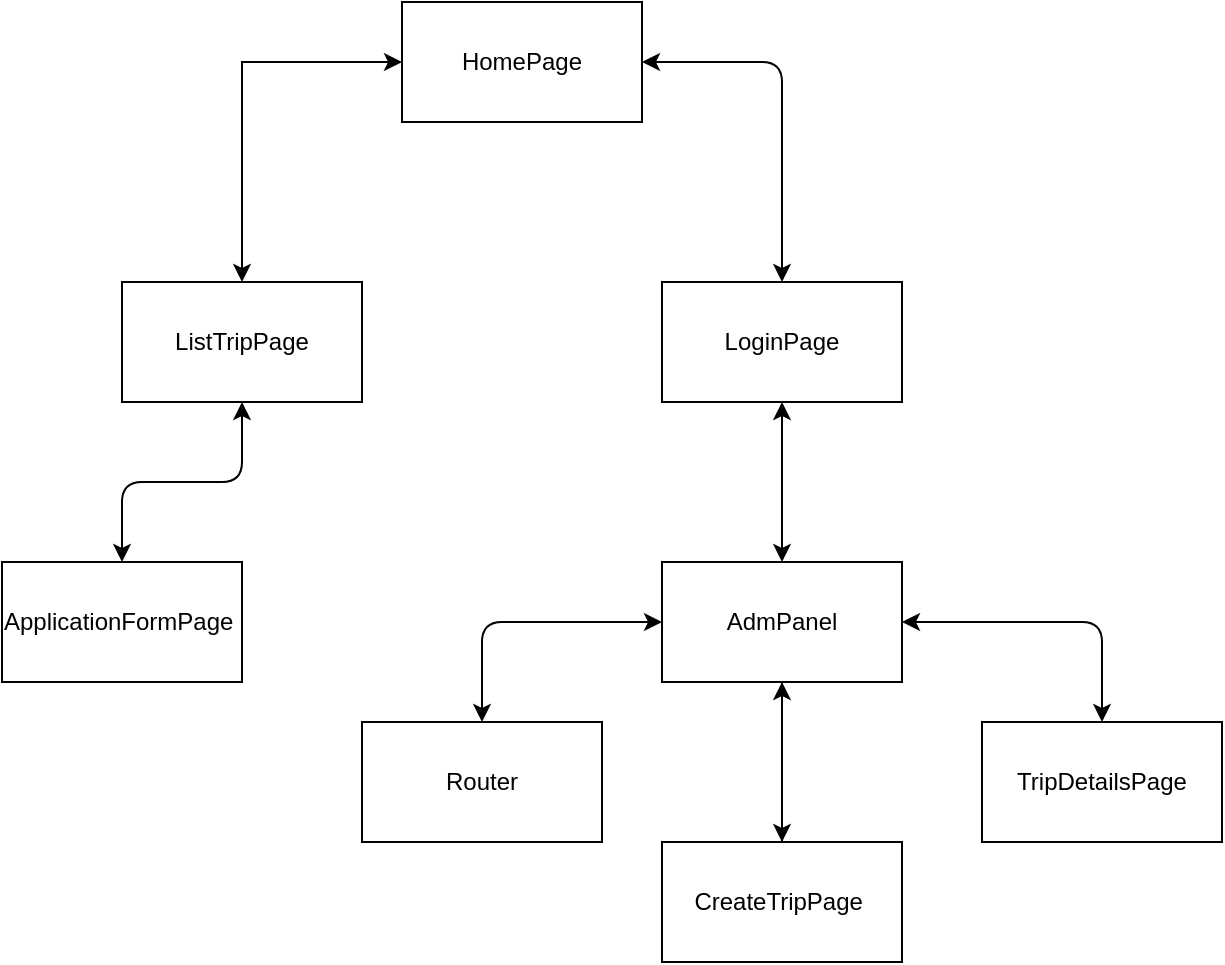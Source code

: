 <mxfile version="13.6.10" type="device"><diagram id="WlKirMZHzvb4VLaFcSYu" name="Page-1"><mxGraphModel dx="1021" dy="574" grid="1" gridSize="10" guides="1" tooltips="1" connect="1" arrows="1" fold="1" page="1" pageScale="1" pageWidth="827" pageHeight="1169" math="0" shadow="0"><root><mxCell id="0"/><mxCell id="1" parent="0"/><mxCell id="45lYRyzZlcE7LYPvjaSV-39" value="" style="edgeStyle=orthogonalEdgeStyle;rounded=0;orthogonalLoop=1;jettySize=auto;html=1;startArrow=classic;startFill=1;" edge="1" parent="1" source="45lYRyzZlcE7LYPvjaSV-1" target="45lYRyzZlcE7LYPvjaSV-38"><mxGeometry relative="1" as="geometry"/></mxCell><mxCell id="45lYRyzZlcE7LYPvjaSV-44" value="" style="edgeStyle=orthogonalEdgeStyle;rounded=1;orthogonalLoop=1;jettySize=auto;html=1;startArrow=classic;startFill=1;" edge="1" parent="1" source="45lYRyzZlcE7LYPvjaSV-1" target="45lYRyzZlcE7LYPvjaSV-43"><mxGeometry relative="1" as="geometry"/></mxCell><mxCell id="45lYRyzZlcE7LYPvjaSV-1" value="HomePage" style="rounded=0;whiteSpace=wrap;html=1;" vertex="1" parent="1"><mxGeometry x="310" y="100" width="120" height="60" as="geometry"/></mxCell><mxCell id="45lYRyzZlcE7LYPvjaSV-22" value="" style="edgeStyle=orthogonalEdgeStyle;rounded=0;orthogonalLoop=1;jettySize=auto;html=1;" edge="1" parent="1" source="45lYRyzZlcE7LYPvjaSV-4" target="45lYRyzZlcE7LYPvjaSV-21"><mxGeometry relative="1" as="geometry"/></mxCell><mxCell id="45lYRyzZlcE7LYPvjaSV-30" value="" style="edgeStyle=orthogonalEdgeStyle;rounded=1;orthogonalLoop=1;jettySize=auto;html=1;startArrow=classic;startFill=1;" edge="1" parent="1" source="45lYRyzZlcE7LYPvjaSV-4" target="45lYRyzZlcE7LYPvjaSV-29"><mxGeometry relative="1" as="geometry"/></mxCell><mxCell id="45lYRyzZlcE7LYPvjaSV-35" value="" style="edgeStyle=orthogonalEdgeStyle;rounded=1;orthogonalLoop=1;jettySize=auto;html=1;startArrow=classic;startFill=1;" edge="1" parent="1" source="45lYRyzZlcE7LYPvjaSV-4" target="45lYRyzZlcE7LYPvjaSV-34"><mxGeometry relative="1" as="geometry"/></mxCell><mxCell id="45lYRyzZlcE7LYPvjaSV-4" value="AdmPanel" style="rounded=0;whiteSpace=wrap;html=1;" vertex="1" parent="1"><mxGeometry x="440" y="380" width="120" height="60" as="geometry"/></mxCell><mxCell id="45lYRyzZlcE7LYPvjaSV-25" value="" style="edgeStyle=orthogonalEdgeStyle;rounded=0;orthogonalLoop=1;jettySize=auto;html=1;" edge="1" parent="1" source="45lYRyzZlcE7LYPvjaSV-21" target="45lYRyzZlcE7LYPvjaSV-4"><mxGeometry relative="1" as="geometry"/></mxCell><mxCell id="45lYRyzZlcE7LYPvjaSV-21" value="CreateTripPage&amp;nbsp;" style="whiteSpace=wrap;html=1;rounded=0;" vertex="1" parent="1"><mxGeometry x="440" y="520" width="120" height="60" as="geometry"/></mxCell><mxCell id="45lYRyzZlcE7LYPvjaSV-29" value="TripDetailsPage" style="whiteSpace=wrap;html=1;rounded=0;" vertex="1" parent="1"><mxGeometry x="600" y="460" width="120" height="60" as="geometry"/></mxCell><mxCell id="45lYRyzZlcE7LYPvjaSV-34" value="Router" style="whiteSpace=wrap;html=1;rounded=0;" vertex="1" parent="1"><mxGeometry x="290" y="460" width="120" height="60" as="geometry"/></mxCell><mxCell id="45lYRyzZlcE7LYPvjaSV-41" value="" style="edgeStyle=orthogonalEdgeStyle;rounded=1;orthogonalLoop=1;jettySize=auto;html=1;startArrow=classic;startFill=1;" edge="1" parent="1" source="45lYRyzZlcE7LYPvjaSV-38" target="45lYRyzZlcE7LYPvjaSV-40"><mxGeometry relative="1" as="geometry"/></mxCell><mxCell id="45lYRyzZlcE7LYPvjaSV-38" value="ListTripPage" style="whiteSpace=wrap;html=1;rounded=0;" vertex="1" parent="1"><mxGeometry x="170" y="240" width="120" height="60" as="geometry"/></mxCell><mxCell id="45lYRyzZlcE7LYPvjaSV-40" value="ApplicationFormPage&amp;nbsp;" style="whiteSpace=wrap;html=1;rounded=0;" vertex="1" parent="1"><mxGeometry x="110" y="380" width="120" height="60" as="geometry"/></mxCell><mxCell id="45lYRyzZlcE7LYPvjaSV-46" value="" style="edgeStyle=orthogonalEdgeStyle;rounded=1;orthogonalLoop=1;jettySize=auto;html=1;startArrow=classic;startFill=1;" edge="1" parent="1" source="45lYRyzZlcE7LYPvjaSV-43" target="45lYRyzZlcE7LYPvjaSV-4"><mxGeometry relative="1" as="geometry"/></mxCell><mxCell id="45lYRyzZlcE7LYPvjaSV-43" value="LoginPage" style="whiteSpace=wrap;html=1;rounded=0;" vertex="1" parent="1"><mxGeometry x="440" y="240" width="120" height="60" as="geometry"/></mxCell></root></mxGraphModel></diagram></mxfile>